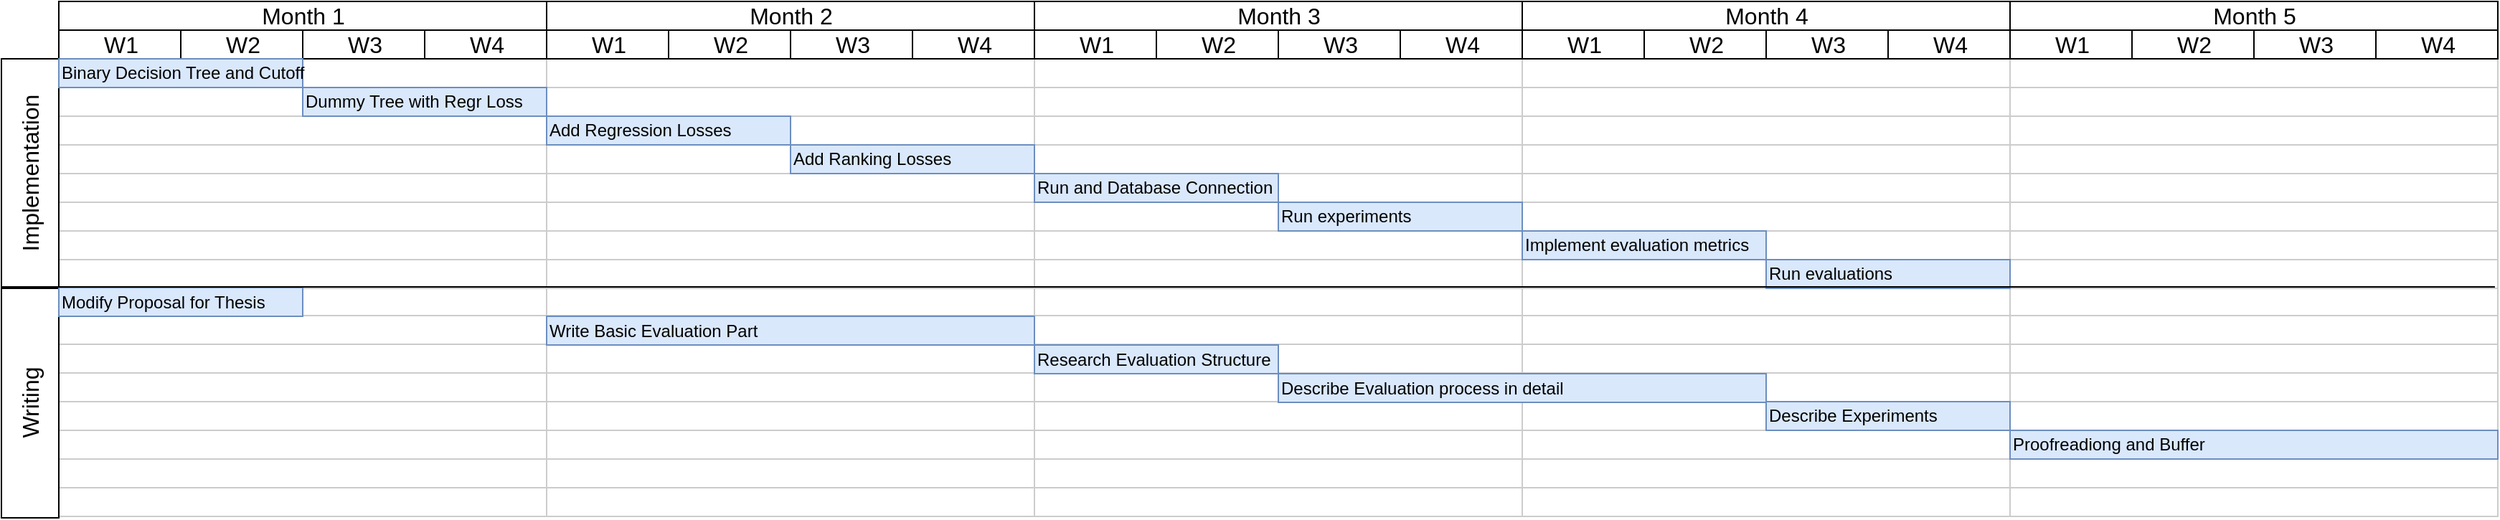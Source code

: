 <mxfile version="15.9.6" type="github">
  <diagram name="Page-1" id="2c4490ee-f0b8-94ab-5012-d5dc3445f7a3">
    <mxGraphModel dx="2062" dy="1154" grid="1" gridSize="10" guides="1" tooltips="1" connect="0" arrows="1" fold="1" page="1" pageScale="1.5" pageWidth="1169" pageHeight="826" background="none" math="0" shadow="0">
      <root>
        <mxCell id="0" style=";html=1;" />
        <mxCell id="1" style=";html=1;" parent="0" />
        <mxCell id="OITDRaYUlJs_esaPdnm7-157" value="Month 1" style="strokeWidth=1;fontStyle=0;html=1;fontSize=16;" vertex="1" parent="1">
          <mxGeometry x="40" y="440" width="340.0" height="20" as="geometry" />
        </mxCell>
        <mxCell id="OITDRaYUlJs_esaPdnm7-158" value="" style="align=left;strokeColor=#CCCCCC;html=1;" vertex="1" parent="1">
          <mxGeometry x="40" y="480" width="340.0" height="20" as="geometry" />
        </mxCell>
        <mxCell id="OITDRaYUlJs_esaPdnm7-159" value="" style="align=left;strokeColor=#CCCCCC;html=1;" vertex="1" parent="1">
          <mxGeometry x="40" y="500" width="340.0" height="20" as="geometry" />
        </mxCell>
        <mxCell id="OITDRaYUlJs_esaPdnm7-160" value="" style="align=left;strokeColor=#CCCCCC;html=1;" vertex="1" parent="1">
          <mxGeometry x="40" y="520" width="340.0" height="20" as="geometry" />
        </mxCell>
        <mxCell id="OITDRaYUlJs_esaPdnm7-161" value="" style="align=left;strokeColor=#CCCCCC;html=1;" vertex="1" parent="1">
          <mxGeometry x="40" y="540" width="340.0" height="20" as="geometry" />
        </mxCell>
        <mxCell id="OITDRaYUlJs_esaPdnm7-162" value="" style="align=left;strokeColor=#CCCCCC;html=1;" vertex="1" parent="1">
          <mxGeometry x="40" y="560" width="340.0" height="20" as="geometry" />
        </mxCell>
        <mxCell id="OITDRaYUlJs_esaPdnm7-163" value="" style="align=left;strokeColor=#CCCCCC;html=1;" vertex="1" parent="1">
          <mxGeometry x="40" y="580" width="340.0" height="20" as="geometry" />
        </mxCell>
        <mxCell id="OITDRaYUlJs_esaPdnm7-164" value="" style="align=left;strokeColor=#CCCCCC;html=1;" vertex="1" parent="1">
          <mxGeometry x="40" y="600" width="340.0" height="20" as="geometry" />
        </mxCell>
        <mxCell id="OITDRaYUlJs_esaPdnm7-165" value="" style="align=left;strokeColor=#CCCCCC;html=1;" vertex="1" parent="1">
          <mxGeometry x="40" y="620" width="340.0" height="20" as="geometry" />
        </mxCell>
        <mxCell id="OITDRaYUlJs_esaPdnm7-166" value="" style="align=left;strokeColor=#CCCCCC;html=1;" vertex="1" parent="1">
          <mxGeometry x="40" y="640" width="340.0" height="19" as="geometry" />
        </mxCell>
        <mxCell id="OITDRaYUlJs_esaPdnm7-167" value="" style="align=left;strokeColor=#CCCCCC;html=1;" vertex="1" parent="1">
          <mxGeometry x="40" y="659" width="340.0" height="20" as="geometry" />
        </mxCell>
        <mxCell id="OITDRaYUlJs_esaPdnm7-168" value="" style="align=left;strokeColor=#CCCCCC;html=1;" vertex="1" parent="1">
          <mxGeometry x="40" y="679" width="340.0" height="20" as="geometry" />
        </mxCell>
        <mxCell id="OITDRaYUlJs_esaPdnm7-169" value="" style="align=left;strokeColor=#CCCCCC;html=1;" vertex="1" parent="1">
          <mxGeometry x="40" y="699" width="340.0" height="20" as="geometry" />
        </mxCell>
        <mxCell id="OITDRaYUlJs_esaPdnm7-170" value="" style="align=left;strokeColor=#CCCCCC;html=1;" vertex="1" parent="1">
          <mxGeometry x="40" y="719" width="340.0" height="20" as="geometry" />
        </mxCell>
        <mxCell id="OITDRaYUlJs_esaPdnm7-171" value="" style="align=left;strokeColor=#CCCCCC;html=1;" vertex="1" parent="1">
          <mxGeometry x="40" y="739" width="340.0" height="20" as="geometry" />
        </mxCell>
        <mxCell id="OITDRaYUlJs_esaPdnm7-172" value="" style="align=left;strokeColor=#CCCCCC;html=1;" vertex="1" parent="1">
          <mxGeometry x="40" y="759" width="340.0" height="20" as="geometry" />
        </mxCell>
        <mxCell id="OITDRaYUlJs_esaPdnm7-173" value="" style="align=left;strokeColor=#CCCCCC;html=1;" vertex="1" parent="1">
          <mxGeometry x="40" y="779" width="340.0" height="20" as="geometry" />
        </mxCell>
        <mxCell id="OITDRaYUlJs_esaPdnm7-174" value="W1" style="strokeWidth=1;fontStyle=0;html=1;fontSize=16;" vertex="1" parent="1">
          <mxGeometry x="40" y="460" width="85.0" height="20" as="geometry" />
        </mxCell>
        <mxCell id="OITDRaYUlJs_esaPdnm7-175" value="W2" style="strokeWidth=1;fontStyle=0;html=1;fontSize=16;" vertex="1" parent="1">
          <mxGeometry x="125" y="460" width="85.0" height="20" as="geometry" />
        </mxCell>
        <mxCell id="OITDRaYUlJs_esaPdnm7-176" value="W3" style="strokeWidth=1;fontStyle=0;html=1;fontSize=16;" vertex="1" parent="1">
          <mxGeometry x="210" y="460" width="85.0" height="20" as="geometry" />
        </mxCell>
        <mxCell id="OITDRaYUlJs_esaPdnm7-177" value="W4" style="strokeWidth=1;fontStyle=0;html=1;fontSize=16;" vertex="1" parent="1">
          <mxGeometry x="295" y="460" width="85.0" height="20" as="geometry" />
        </mxCell>
        <mxCell id="OITDRaYUlJs_esaPdnm7-135" value="Month 2" style="strokeWidth=1;fontStyle=0;html=1;fontSize=16;" vertex="1" parent="1">
          <mxGeometry x="380" y="440" width="340.0" height="20" as="geometry" />
        </mxCell>
        <mxCell id="OITDRaYUlJs_esaPdnm7-136" value="" style="align=left;strokeColor=#CCCCCC;html=1;" vertex="1" parent="1">
          <mxGeometry x="380" y="480" width="340.0" height="20" as="geometry" />
        </mxCell>
        <mxCell id="OITDRaYUlJs_esaPdnm7-137" value="" style="align=left;strokeColor=#CCCCCC;html=1;" vertex="1" parent="1">
          <mxGeometry x="380" y="500" width="340.0" height="20" as="geometry" />
        </mxCell>
        <mxCell id="OITDRaYUlJs_esaPdnm7-138" value="" style="align=left;strokeColor=#CCCCCC;html=1;" vertex="1" parent="1">
          <mxGeometry x="380" y="520" width="340.0" height="20" as="geometry" />
        </mxCell>
        <mxCell id="OITDRaYUlJs_esaPdnm7-139" value="" style="align=left;strokeColor=#CCCCCC;html=1;" vertex="1" parent="1">
          <mxGeometry x="380" y="540" width="340.0" height="20" as="geometry" />
        </mxCell>
        <mxCell id="OITDRaYUlJs_esaPdnm7-140" value="" style="align=left;strokeColor=#CCCCCC;html=1;" vertex="1" parent="1">
          <mxGeometry x="380" y="560" width="340.0" height="20" as="geometry" />
        </mxCell>
        <mxCell id="OITDRaYUlJs_esaPdnm7-141" value="" style="align=left;strokeColor=#CCCCCC;html=1;" vertex="1" parent="1">
          <mxGeometry x="380" y="580" width="340.0" height="20" as="geometry" />
        </mxCell>
        <mxCell id="OITDRaYUlJs_esaPdnm7-142" value="" style="align=left;strokeColor=#CCCCCC;html=1;" vertex="1" parent="1">
          <mxGeometry x="380" y="600" width="340.0" height="20" as="geometry" />
        </mxCell>
        <mxCell id="OITDRaYUlJs_esaPdnm7-143" value="" style="align=left;strokeColor=#CCCCCC;html=1;" vertex="1" parent="1">
          <mxGeometry x="380" y="620" width="340.0" height="20" as="geometry" />
        </mxCell>
        <mxCell id="OITDRaYUlJs_esaPdnm7-144" value="" style="align=left;strokeColor=#CCCCCC;html=1;" vertex="1" parent="1">
          <mxGeometry x="380" y="640" width="340.0" height="19" as="geometry" />
        </mxCell>
        <mxCell id="OITDRaYUlJs_esaPdnm7-145" value="" style="align=left;strokeColor=#CCCCCC;html=1;" vertex="1" parent="1">
          <mxGeometry x="380" y="659" width="340.0" height="20" as="geometry" />
        </mxCell>
        <mxCell id="OITDRaYUlJs_esaPdnm7-146" value="" style="align=left;strokeColor=#CCCCCC;html=1;" vertex="1" parent="1">
          <mxGeometry x="380" y="679" width="340.0" height="20" as="geometry" />
        </mxCell>
        <mxCell id="OITDRaYUlJs_esaPdnm7-147" value="" style="align=left;strokeColor=#CCCCCC;html=1;" vertex="1" parent="1">
          <mxGeometry x="380" y="699" width="340.0" height="20" as="geometry" />
        </mxCell>
        <mxCell id="OITDRaYUlJs_esaPdnm7-148" value="" style="align=left;strokeColor=#CCCCCC;html=1;" vertex="1" parent="1">
          <mxGeometry x="380" y="719" width="340.0" height="20" as="geometry" />
        </mxCell>
        <mxCell id="OITDRaYUlJs_esaPdnm7-149" value="" style="align=left;strokeColor=#CCCCCC;html=1;" vertex="1" parent="1">
          <mxGeometry x="380" y="739" width="340.0" height="20" as="geometry" />
        </mxCell>
        <mxCell id="OITDRaYUlJs_esaPdnm7-150" value="" style="align=left;strokeColor=#CCCCCC;html=1;" vertex="1" parent="1">
          <mxGeometry x="380" y="759" width="340.0" height="20" as="geometry" />
        </mxCell>
        <mxCell id="OITDRaYUlJs_esaPdnm7-151" value="" style="align=left;strokeColor=#CCCCCC;html=1;" vertex="1" parent="1">
          <mxGeometry x="380" y="779" width="340.0" height="20" as="geometry" />
        </mxCell>
        <mxCell id="OITDRaYUlJs_esaPdnm7-152" value="W1" style="strokeWidth=1;fontStyle=0;html=1;fontSize=16;" vertex="1" parent="1">
          <mxGeometry x="380" y="460" width="85.0" height="20" as="geometry" />
        </mxCell>
        <mxCell id="OITDRaYUlJs_esaPdnm7-153" value="W2" style="strokeWidth=1;fontStyle=0;html=1;fontSize=16;" vertex="1" parent="1">
          <mxGeometry x="465" y="460" width="85.0" height="20" as="geometry" />
        </mxCell>
        <mxCell id="OITDRaYUlJs_esaPdnm7-154" value="W3" style="strokeWidth=1;fontStyle=0;html=1;fontSize=16;" vertex="1" parent="1">
          <mxGeometry x="550" y="460" width="85.0" height="20" as="geometry" />
        </mxCell>
        <mxCell id="OITDRaYUlJs_esaPdnm7-155" value="W4" style="strokeWidth=1;fontStyle=0;html=1;fontSize=16;" vertex="1" parent="1">
          <mxGeometry x="635" y="460" width="85.0" height="20" as="geometry" />
        </mxCell>
        <mxCell id="OITDRaYUlJs_esaPdnm7-113" value="Month 3" style="strokeWidth=1;fontStyle=0;html=1;fontSize=16;" vertex="1" parent="1">
          <mxGeometry x="720" y="440" width="340.0" height="20" as="geometry" />
        </mxCell>
        <mxCell id="OITDRaYUlJs_esaPdnm7-114" value="" style="align=left;strokeColor=#CCCCCC;html=1;" vertex="1" parent="1">
          <mxGeometry x="720" y="480" width="340.0" height="20" as="geometry" />
        </mxCell>
        <mxCell id="OITDRaYUlJs_esaPdnm7-115" value="" style="align=left;strokeColor=#CCCCCC;html=1;" vertex="1" parent="1">
          <mxGeometry x="720" y="500" width="340.0" height="20" as="geometry" />
        </mxCell>
        <mxCell id="OITDRaYUlJs_esaPdnm7-116" value="" style="align=left;strokeColor=#CCCCCC;html=1;" vertex="1" parent="1">
          <mxGeometry x="720" y="520" width="340.0" height="20" as="geometry" />
        </mxCell>
        <mxCell id="OITDRaYUlJs_esaPdnm7-117" value="" style="align=left;strokeColor=#CCCCCC;html=1;" vertex="1" parent="1">
          <mxGeometry x="720" y="540" width="340.0" height="20" as="geometry" />
        </mxCell>
        <mxCell id="OITDRaYUlJs_esaPdnm7-118" value="" style="align=left;strokeColor=#CCCCCC;html=1;" vertex="1" parent="1">
          <mxGeometry x="720" y="560" width="340.0" height="20" as="geometry" />
        </mxCell>
        <mxCell id="OITDRaYUlJs_esaPdnm7-119" value="" style="align=left;strokeColor=#CCCCCC;html=1;" vertex="1" parent="1">
          <mxGeometry x="720" y="580" width="340.0" height="20" as="geometry" />
        </mxCell>
        <mxCell id="OITDRaYUlJs_esaPdnm7-120" value="" style="align=left;strokeColor=#CCCCCC;html=1;" vertex="1" parent="1">
          <mxGeometry x="720" y="600" width="340.0" height="20" as="geometry" />
        </mxCell>
        <mxCell id="OITDRaYUlJs_esaPdnm7-121" value="" style="align=left;strokeColor=#CCCCCC;html=1;" vertex="1" parent="1">
          <mxGeometry x="720" y="620" width="340.0" height="20" as="geometry" />
        </mxCell>
        <mxCell id="OITDRaYUlJs_esaPdnm7-122" value="" style="align=left;strokeColor=#CCCCCC;html=1;" vertex="1" parent="1">
          <mxGeometry x="720" y="640" width="340.0" height="19" as="geometry" />
        </mxCell>
        <mxCell id="OITDRaYUlJs_esaPdnm7-123" value="" style="align=left;strokeColor=#CCCCCC;html=1;" vertex="1" parent="1">
          <mxGeometry x="720" y="659" width="340.0" height="20" as="geometry" />
        </mxCell>
        <mxCell id="OITDRaYUlJs_esaPdnm7-124" value="" style="align=left;strokeColor=#CCCCCC;html=1;" vertex="1" parent="1">
          <mxGeometry x="720" y="679" width="340.0" height="20" as="geometry" />
        </mxCell>
        <mxCell id="OITDRaYUlJs_esaPdnm7-125" value="" style="align=left;strokeColor=#CCCCCC;html=1;" vertex="1" parent="1">
          <mxGeometry x="720" y="699" width="340.0" height="20" as="geometry" />
        </mxCell>
        <mxCell id="OITDRaYUlJs_esaPdnm7-126" value="" style="align=left;strokeColor=#CCCCCC;html=1;" vertex="1" parent="1">
          <mxGeometry x="720" y="719" width="340.0" height="20" as="geometry" />
        </mxCell>
        <mxCell id="OITDRaYUlJs_esaPdnm7-127" value="" style="align=left;strokeColor=#CCCCCC;html=1;" vertex="1" parent="1">
          <mxGeometry x="720" y="739" width="340.0" height="20" as="geometry" />
        </mxCell>
        <mxCell id="OITDRaYUlJs_esaPdnm7-128" value="" style="align=left;strokeColor=#CCCCCC;html=1;" vertex="1" parent="1">
          <mxGeometry x="720" y="759" width="340.0" height="20" as="geometry" />
        </mxCell>
        <mxCell id="OITDRaYUlJs_esaPdnm7-129" value="" style="align=left;strokeColor=#CCCCCC;html=1;" vertex="1" parent="1">
          <mxGeometry x="720" y="779" width="340.0" height="20" as="geometry" />
        </mxCell>
        <mxCell id="OITDRaYUlJs_esaPdnm7-130" value="W1" style="strokeWidth=1;fontStyle=0;html=1;fontSize=16;" vertex="1" parent="1">
          <mxGeometry x="720" y="460" width="85.0" height="20" as="geometry" />
        </mxCell>
        <mxCell id="OITDRaYUlJs_esaPdnm7-131" value="W2" style="strokeWidth=1;fontStyle=0;html=1;fontSize=16;" vertex="1" parent="1">
          <mxGeometry x="805" y="460" width="85.0" height="20" as="geometry" />
        </mxCell>
        <mxCell id="OITDRaYUlJs_esaPdnm7-132" value="W3" style="strokeWidth=1;fontStyle=0;html=1;fontSize=16;" vertex="1" parent="1">
          <mxGeometry x="890" y="460" width="85.0" height="20" as="geometry" />
        </mxCell>
        <mxCell id="OITDRaYUlJs_esaPdnm7-133" value="W4" style="strokeWidth=1;fontStyle=0;html=1;fontSize=16;" vertex="1" parent="1">
          <mxGeometry x="975" y="460" width="85.0" height="20" as="geometry" />
        </mxCell>
        <mxCell id="7a8b956e7d50b54d-109" value="Month 4" style="strokeWidth=1;fontStyle=0;html=1;fontSize=16;" parent="1" vertex="1">
          <mxGeometry x="1060" y="440" width="340.0" height="20" as="geometry" />
        </mxCell>
        <mxCell id="7a8b956e7d50b54d-225" value="" style="align=left;strokeColor=#CCCCCC;html=1;" parent="1" vertex="1">
          <mxGeometry x="1060" y="480" width="340.0" height="20" as="geometry" />
        </mxCell>
        <mxCell id="7a8b956e7d50b54d-226" value="" style="align=left;strokeColor=#CCCCCC;html=1;" parent="1" vertex="1">
          <mxGeometry x="1060" y="500" width="340.0" height="20" as="geometry" />
        </mxCell>
        <mxCell id="7a8b956e7d50b54d-227" value="" style="align=left;strokeColor=#CCCCCC;html=1;" parent="1" vertex="1">
          <mxGeometry x="1060" y="520" width="340.0" height="20" as="geometry" />
        </mxCell>
        <mxCell id="7a8b956e7d50b54d-228" value="" style="align=left;strokeColor=#CCCCCC;html=1;" parent="1" vertex="1">
          <mxGeometry x="1060" y="540" width="340.0" height="20" as="geometry" />
        </mxCell>
        <mxCell id="7a8b956e7d50b54d-229" value="" style="align=left;strokeColor=#CCCCCC;html=1;" parent="1" vertex="1">
          <mxGeometry x="1060" y="560" width="340.0" height="20" as="geometry" />
        </mxCell>
        <mxCell id="7a8b956e7d50b54d-230" value="" style="align=left;strokeColor=#CCCCCC;html=1;" parent="1" vertex="1">
          <mxGeometry x="1060" y="580" width="340.0" height="20" as="geometry" />
        </mxCell>
        <mxCell id="7a8b956e7d50b54d-231" value="" style="align=left;strokeColor=#CCCCCC;html=1;" parent="1" vertex="1">
          <mxGeometry x="1060" y="600" width="340.0" height="20" as="geometry" />
        </mxCell>
        <mxCell id="7a8b956e7d50b54d-232" value="" style="align=left;strokeColor=#CCCCCC;html=1;" parent="1" vertex="1">
          <mxGeometry x="1060" y="620" width="340.0" height="20" as="geometry" />
        </mxCell>
        <mxCell id="7a8b956e7d50b54d-233" value="" style="align=left;strokeColor=#CCCCCC;html=1;" parent="1" vertex="1">
          <mxGeometry x="1060" y="640" width="340.0" height="19" as="geometry" />
        </mxCell>
        <mxCell id="7a8b956e7d50b54d-234" value="" style="align=left;strokeColor=#CCCCCC;html=1;" parent="1" vertex="1">
          <mxGeometry x="1060" y="659" width="340.0" height="20" as="geometry" />
        </mxCell>
        <mxCell id="7a8b956e7d50b54d-235" value="" style="align=left;strokeColor=#CCCCCC;html=1;" parent="1" vertex="1">
          <mxGeometry x="1060" y="679" width="340.0" height="20" as="geometry" />
        </mxCell>
        <mxCell id="7a8b956e7d50b54d-236" value="" style="align=left;strokeColor=#CCCCCC;html=1;" parent="1" vertex="1">
          <mxGeometry x="1060" y="699" width="340.0" height="20" as="geometry" />
        </mxCell>
        <mxCell id="7a8b956e7d50b54d-237" value="" style="align=left;strokeColor=#CCCCCC;html=1;" parent="1" vertex="1">
          <mxGeometry x="1060" y="719" width="340.0" height="20" as="geometry" />
        </mxCell>
        <mxCell id="7a8b956e7d50b54d-238" value="" style="align=left;strokeColor=#CCCCCC;html=1;" parent="1" vertex="1">
          <mxGeometry x="1060" y="739" width="340.0" height="20" as="geometry" />
        </mxCell>
        <mxCell id="7a8b956e7d50b54d-239" value="" style="align=left;strokeColor=#CCCCCC;html=1;" parent="1" vertex="1">
          <mxGeometry x="1060" y="759" width="340.0" height="20" as="geometry" />
        </mxCell>
        <mxCell id="7a8b956e7d50b54d-240" value="" style="align=left;strokeColor=#CCCCCC;html=1;" parent="1" vertex="1">
          <mxGeometry x="1060" y="779" width="340.0" height="20" as="geometry" />
        </mxCell>
        <mxCell id="7a8b956e7d50b54d-110" value="W1" style="strokeWidth=1;fontStyle=0;html=1;fontSize=16;" parent="1" vertex="1">
          <mxGeometry x="1060" y="460" width="85.0" height="20" as="geometry" />
        </mxCell>
        <mxCell id="7a8b956e7d50b54d-111" value="W2" style="strokeWidth=1;fontStyle=0;html=1;fontSize=16;" parent="1" vertex="1">
          <mxGeometry x="1145" y="460" width="85.0" height="20" as="geometry" />
        </mxCell>
        <mxCell id="7a8b956e7d50b54d-112" value="W3" style="strokeWidth=1;fontStyle=0;html=1;fontSize=16;" parent="1" vertex="1">
          <mxGeometry x="1230" y="460" width="85.0" height="20" as="geometry" />
        </mxCell>
        <mxCell id="7a8b956e7d50b54d-113" value="W4" style="strokeWidth=1;fontStyle=0;html=1;fontSize=16;" parent="1" vertex="1">
          <mxGeometry x="1315" y="460" width="85.0" height="20" as="geometry" />
        </mxCell>
        <mxCell id="OITDRaYUlJs_esaPdnm7-179" value="Month 5" style="strokeWidth=1;fontStyle=0;html=1;fontSize=16;" vertex="1" parent="1">
          <mxGeometry x="1400" y="440" width="340.0" height="20" as="geometry" />
        </mxCell>
        <mxCell id="OITDRaYUlJs_esaPdnm7-180" value="" style="align=left;strokeColor=#CCCCCC;html=1;" vertex="1" parent="1">
          <mxGeometry x="1400" y="480" width="340.0" height="20" as="geometry" />
        </mxCell>
        <mxCell id="OITDRaYUlJs_esaPdnm7-181" value="" style="align=left;strokeColor=#CCCCCC;html=1;" vertex="1" parent="1">
          <mxGeometry x="1400" y="500" width="340.0" height="20" as="geometry" />
        </mxCell>
        <mxCell id="OITDRaYUlJs_esaPdnm7-182" value="" style="align=left;strokeColor=#CCCCCC;html=1;" vertex="1" parent="1">
          <mxGeometry x="1400" y="520" width="340.0" height="20" as="geometry" />
        </mxCell>
        <mxCell id="OITDRaYUlJs_esaPdnm7-183" value="" style="align=left;strokeColor=#CCCCCC;html=1;" vertex="1" parent="1">
          <mxGeometry x="1400" y="540" width="340.0" height="20" as="geometry" />
        </mxCell>
        <mxCell id="OITDRaYUlJs_esaPdnm7-184" value="" style="align=left;strokeColor=#CCCCCC;html=1;" vertex="1" parent="1">
          <mxGeometry x="1400" y="560" width="340.0" height="20" as="geometry" />
        </mxCell>
        <mxCell id="OITDRaYUlJs_esaPdnm7-185" value="" style="align=left;strokeColor=#CCCCCC;html=1;" vertex="1" parent="1">
          <mxGeometry x="1400" y="580" width="340.0" height="20" as="geometry" />
        </mxCell>
        <mxCell id="OITDRaYUlJs_esaPdnm7-186" value="" style="align=left;strokeColor=#CCCCCC;html=1;" vertex="1" parent="1">
          <mxGeometry x="1400" y="600" width="340.0" height="20" as="geometry" />
        </mxCell>
        <mxCell id="OITDRaYUlJs_esaPdnm7-187" value="" style="align=left;strokeColor=#CCCCCC;html=1;" vertex="1" parent="1">
          <mxGeometry x="1400" y="620" width="340.0" height="20" as="geometry" />
        </mxCell>
        <mxCell id="OITDRaYUlJs_esaPdnm7-188" value="" style="align=left;strokeColor=#CCCCCC;html=1;" vertex="1" parent="1">
          <mxGeometry x="1400" y="640" width="340.0" height="19" as="geometry" />
        </mxCell>
        <mxCell id="OITDRaYUlJs_esaPdnm7-189" value="" style="align=left;strokeColor=#CCCCCC;html=1;" vertex="1" parent="1">
          <mxGeometry x="1400" y="659" width="340.0" height="20" as="geometry" />
        </mxCell>
        <mxCell id="OITDRaYUlJs_esaPdnm7-190" value="" style="align=left;strokeColor=#CCCCCC;html=1;" vertex="1" parent="1">
          <mxGeometry x="1400" y="679" width="340.0" height="20" as="geometry" />
        </mxCell>
        <mxCell id="OITDRaYUlJs_esaPdnm7-191" value="" style="align=left;strokeColor=#CCCCCC;html=1;" vertex="1" parent="1">
          <mxGeometry x="1400" y="699" width="340.0" height="20" as="geometry" />
        </mxCell>
        <mxCell id="OITDRaYUlJs_esaPdnm7-192" value="" style="align=left;strokeColor=#CCCCCC;html=1;" vertex="1" parent="1">
          <mxGeometry x="1400" y="719" width="340.0" height="20" as="geometry" />
        </mxCell>
        <mxCell id="OITDRaYUlJs_esaPdnm7-193" value="" style="align=left;strokeColor=#CCCCCC;html=1;" vertex="1" parent="1">
          <mxGeometry x="1400" y="739" width="340.0" height="20" as="geometry" />
        </mxCell>
        <mxCell id="OITDRaYUlJs_esaPdnm7-194" value="" style="align=left;strokeColor=#CCCCCC;html=1;" vertex="1" parent="1">
          <mxGeometry x="1400" y="759" width="340.0" height="20" as="geometry" />
        </mxCell>
        <mxCell id="OITDRaYUlJs_esaPdnm7-195" value="" style="align=left;strokeColor=#CCCCCC;html=1;" vertex="1" parent="1">
          <mxGeometry x="1400" y="779" width="340.0" height="20" as="geometry" />
        </mxCell>
        <mxCell id="OITDRaYUlJs_esaPdnm7-196" value="W1" style="strokeWidth=1;fontStyle=0;html=1;fontSize=16;" vertex="1" parent="1">
          <mxGeometry x="1400" y="460" width="85.0" height="20" as="geometry" />
        </mxCell>
        <mxCell id="OITDRaYUlJs_esaPdnm7-197" value="W2" style="strokeWidth=1;fontStyle=0;html=1;fontSize=16;" vertex="1" parent="1">
          <mxGeometry x="1485" y="460" width="85.0" height="20" as="geometry" />
        </mxCell>
        <mxCell id="OITDRaYUlJs_esaPdnm7-198" value="W3" style="strokeWidth=1;fontStyle=0;html=1;fontSize=16;" vertex="1" parent="1">
          <mxGeometry x="1570" y="460" width="85.0" height="20" as="geometry" />
        </mxCell>
        <mxCell id="OITDRaYUlJs_esaPdnm7-199" value="W4" style="strokeWidth=1;fontStyle=0;html=1;fontSize=16;" vertex="1" parent="1">
          <mxGeometry x="1655" y="460" width="85.0" height="20" as="geometry" />
        </mxCell>
        <mxCell id="OITDRaYUlJs_esaPdnm7-205" value="Implementation" style="strokeWidth=1;fontStyle=0;html=1;verticalAlign=middle;horizontal=0;fontSize=16;" vertex="1" parent="1">
          <mxGeometry y="480" width="40" height="160" as="geometry" />
        </mxCell>
        <mxCell id="OITDRaYUlJs_esaPdnm7-207" value="Writing" style="strokeWidth=1;fontStyle=0;html=1;horizontal=0;fontSize=16;" vertex="1" parent="1">
          <mxGeometry y="640" width="40" height="160" as="geometry" />
        </mxCell>
        <mxCell id="7a8b956e7d50b54d-358" value="Binary Decision Tree and Cutoff" style="align=left;strokeColor=#6c8ebf;html=1;fillColor=#dae8fc;" parent="1" vertex="1">
          <mxGeometry x="40" y="480" width="170" height="20" as="geometry" />
        </mxCell>
        <mxCell id="OITDRaYUlJs_esaPdnm7-215" value="Dummy Tree with Regr Loss" style="align=left;strokeColor=#6c8ebf;html=1;fillColor=#dae8fc;" vertex="1" parent="1">
          <mxGeometry x="210" y="500" width="170" height="20" as="geometry" />
        </mxCell>
        <mxCell id="OITDRaYUlJs_esaPdnm7-216" value="Add Regression Losses" style="align=left;strokeColor=#6c8ebf;html=1;fillColor=#dae8fc;" vertex="1" parent="1">
          <mxGeometry x="380" y="520" width="170" height="20" as="geometry" />
        </mxCell>
        <mxCell id="OITDRaYUlJs_esaPdnm7-217" value="Add Ranking Losses" style="align=left;strokeColor=#6c8ebf;html=1;fillColor=#dae8fc;" vertex="1" parent="1">
          <mxGeometry x="550" y="540" width="170" height="20" as="geometry" />
        </mxCell>
        <mxCell id="OITDRaYUlJs_esaPdnm7-218" value="Run and Database Connection" style="align=left;strokeColor=#6c8ebf;html=1;fillColor=#dae8fc;" vertex="1" parent="1">
          <mxGeometry x="720" y="560" width="170" height="20" as="geometry" />
        </mxCell>
        <mxCell id="OITDRaYUlJs_esaPdnm7-219" value="Run experiments" style="align=left;strokeColor=#6c8ebf;html=1;fillColor=#dae8fc;" vertex="1" parent="1">
          <mxGeometry x="890" y="580" width="170" height="20" as="geometry" />
        </mxCell>
        <mxCell id="OITDRaYUlJs_esaPdnm7-220" value="Modify Proposal for Thesis" style="align=left;strokeColor=#6c8ebf;html=1;fillColor=#dae8fc;" vertex="1" parent="1">
          <mxGeometry x="40" y="639.5" width="170" height="20" as="geometry" />
        </mxCell>
        <mxCell id="OITDRaYUlJs_esaPdnm7-221" value="Write Basic Evaluation Part" style="align=left;strokeColor=#6c8ebf;html=1;fillColor=#dae8fc;" vertex="1" parent="1">
          <mxGeometry x="380" y="659.5" width="340" height="20" as="geometry" />
        </mxCell>
        <mxCell id="OITDRaYUlJs_esaPdnm7-222" value="Implement evaluation metrics" style="align=left;strokeColor=#6c8ebf;html=1;fillColor=#dae8fc;" vertex="1" parent="1">
          <mxGeometry x="1060" y="600" width="170" height="20" as="geometry" />
        </mxCell>
        <mxCell id="OITDRaYUlJs_esaPdnm7-223" value="Run evaluations" style="align=left;strokeColor=#6c8ebf;html=1;fillColor=#dae8fc;" vertex="1" parent="1">
          <mxGeometry x="1230" y="620" width="170" height="20" as="geometry" />
        </mxCell>
        <mxCell id="OITDRaYUlJs_esaPdnm7-204" value="" style="endArrow=none;html=1;rounded=0;entryX=0.994;entryY=0.95;entryDx=0;entryDy=0;entryPerimeter=0;" edge="1" parent="1" target="OITDRaYUlJs_esaPdnm7-187">
          <mxGeometry width="50" height="50" relative="1" as="geometry">
            <mxPoint y="639" as="sourcePoint" />
            <mxPoint x="860" y="530" as="targetPoint" />
          </mxGeometry>
        </mxCell>
        <mxCell id="OITDRaYUlJs_esaPdnm7-224" value="Research Evaluation Structure" style="align=left;strokeColor=#6c8ebf;html=1;fillColor=#dae8fc;" vertex="1" parent="1">
          <mxGeometry x="720" y="679.5" width="170" height="20" as="geometry" />
        </mxCell>
        <mxCell id="OITDRaYUlJs_esaPdnm7-225" value="Describe Evaluation process in detail" style="align=left;strokeColor=#6c8ebf;html=1;fillColor=#dae8fc;" vertex="1" parent="1">
          <mxGeometry x="890" y="699.5" width="340" height="20" as="geometry" />
        </mxCell>
        <mxCell id="OITDRaYUlJs_esaPdnm7-226" value="Proofreadiong and Buffer" style="align=left;strokeColor=#6c8ebf;html=1;fillColor=#dae8fc;" vertex="1" parent="1">
          <mxGeometry x="1400" y="739" width="340" height="20" as="geometry" />
        </mxCell>
        <mxCell id="OITDRaYUlJs_esaPdnm7-227" value="Describe Experiments" style="align=left;strokeColor=#6c8ebf;html=1;fillColor=#dae8fc;" vertex="1" parent="1">
          <mxGeometry x="1230" y="719" width="170" height="20" as="geometry" />
        </mxCell>
      </root>
    </mxGraphModel>
  </diagram>
</mxfile>
